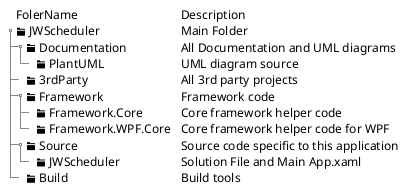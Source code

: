 @startuml FolderStructure

!unquoted procedure Folder($name)
<&folder> $name
!endprocedure
salt
{
{T
+FolerName                | Description
+ Folder(JWScheduler)     | Main Folder
++ Folder(Documentation)  | All Documentation and UML diagrams
+++ Folder(PlantUML)      | UML diagram source
++ Folder(3rdParty)       | All 3rd party projects
++ Folder(Framework)      | Framework code 
+++ Folder(Framework.Core) | Core framework helper code
+++ Folder(Framework.WPF.Core) | Core framework helper code for WPF
++ Folder(Source)         | Source code specific to this application
+++ Folder(JWScheduler)       | Solution File and Main App.xaml
++ Folder(Build)          | Build tools
}
}
@enduml